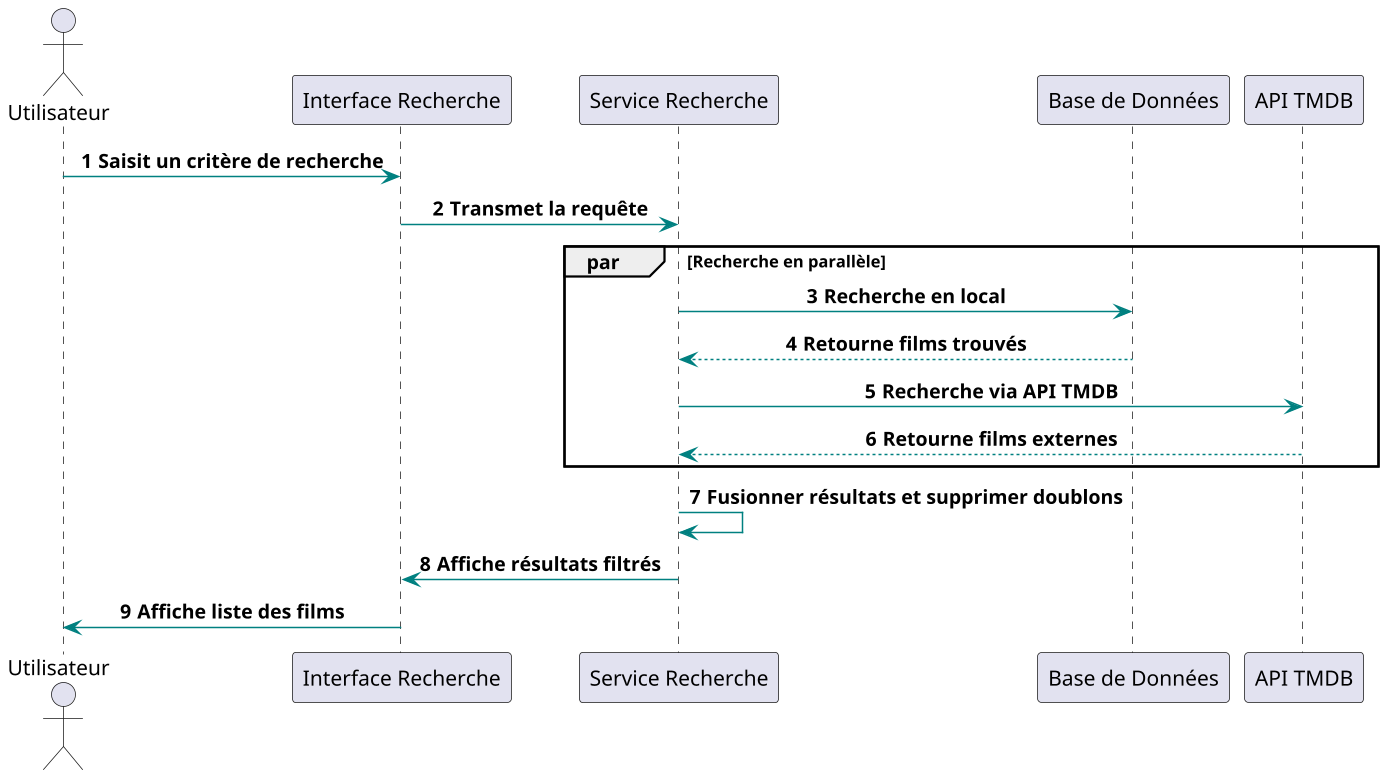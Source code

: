 @startuml Search
autonumber
scale 1.5
skinparam linetype ortho
skinparam sequenceArrowColor #008080
skinparam sequenceMessageAlign center

actor Utilisateur
participant "Interface Recherche" as UI
participant "Service Recherche" as Search
participant "Base de Données" as DB
participant "API TMDB" as TMDB

Utilisateur -> UI : <b>Saisit un critère de recherche
UI -> Search : <b>Transmet la requête

par Recherche en parallèle
    Search -> DB : <b>Recherche en local
    DB --> Search : <b>Retourne films trouvés

    Search -> TMDB : <b>Recherche via API TMDB
    TMDB --> Search : <b>Retourne films externes
end

Search -> Search : <b>Fusionner résultats et supprimer doublons
Search -> UI : <b>Affiche résultats filtrés
UI -> Utilisateur : <b>Affiche liste des films
@enduml
